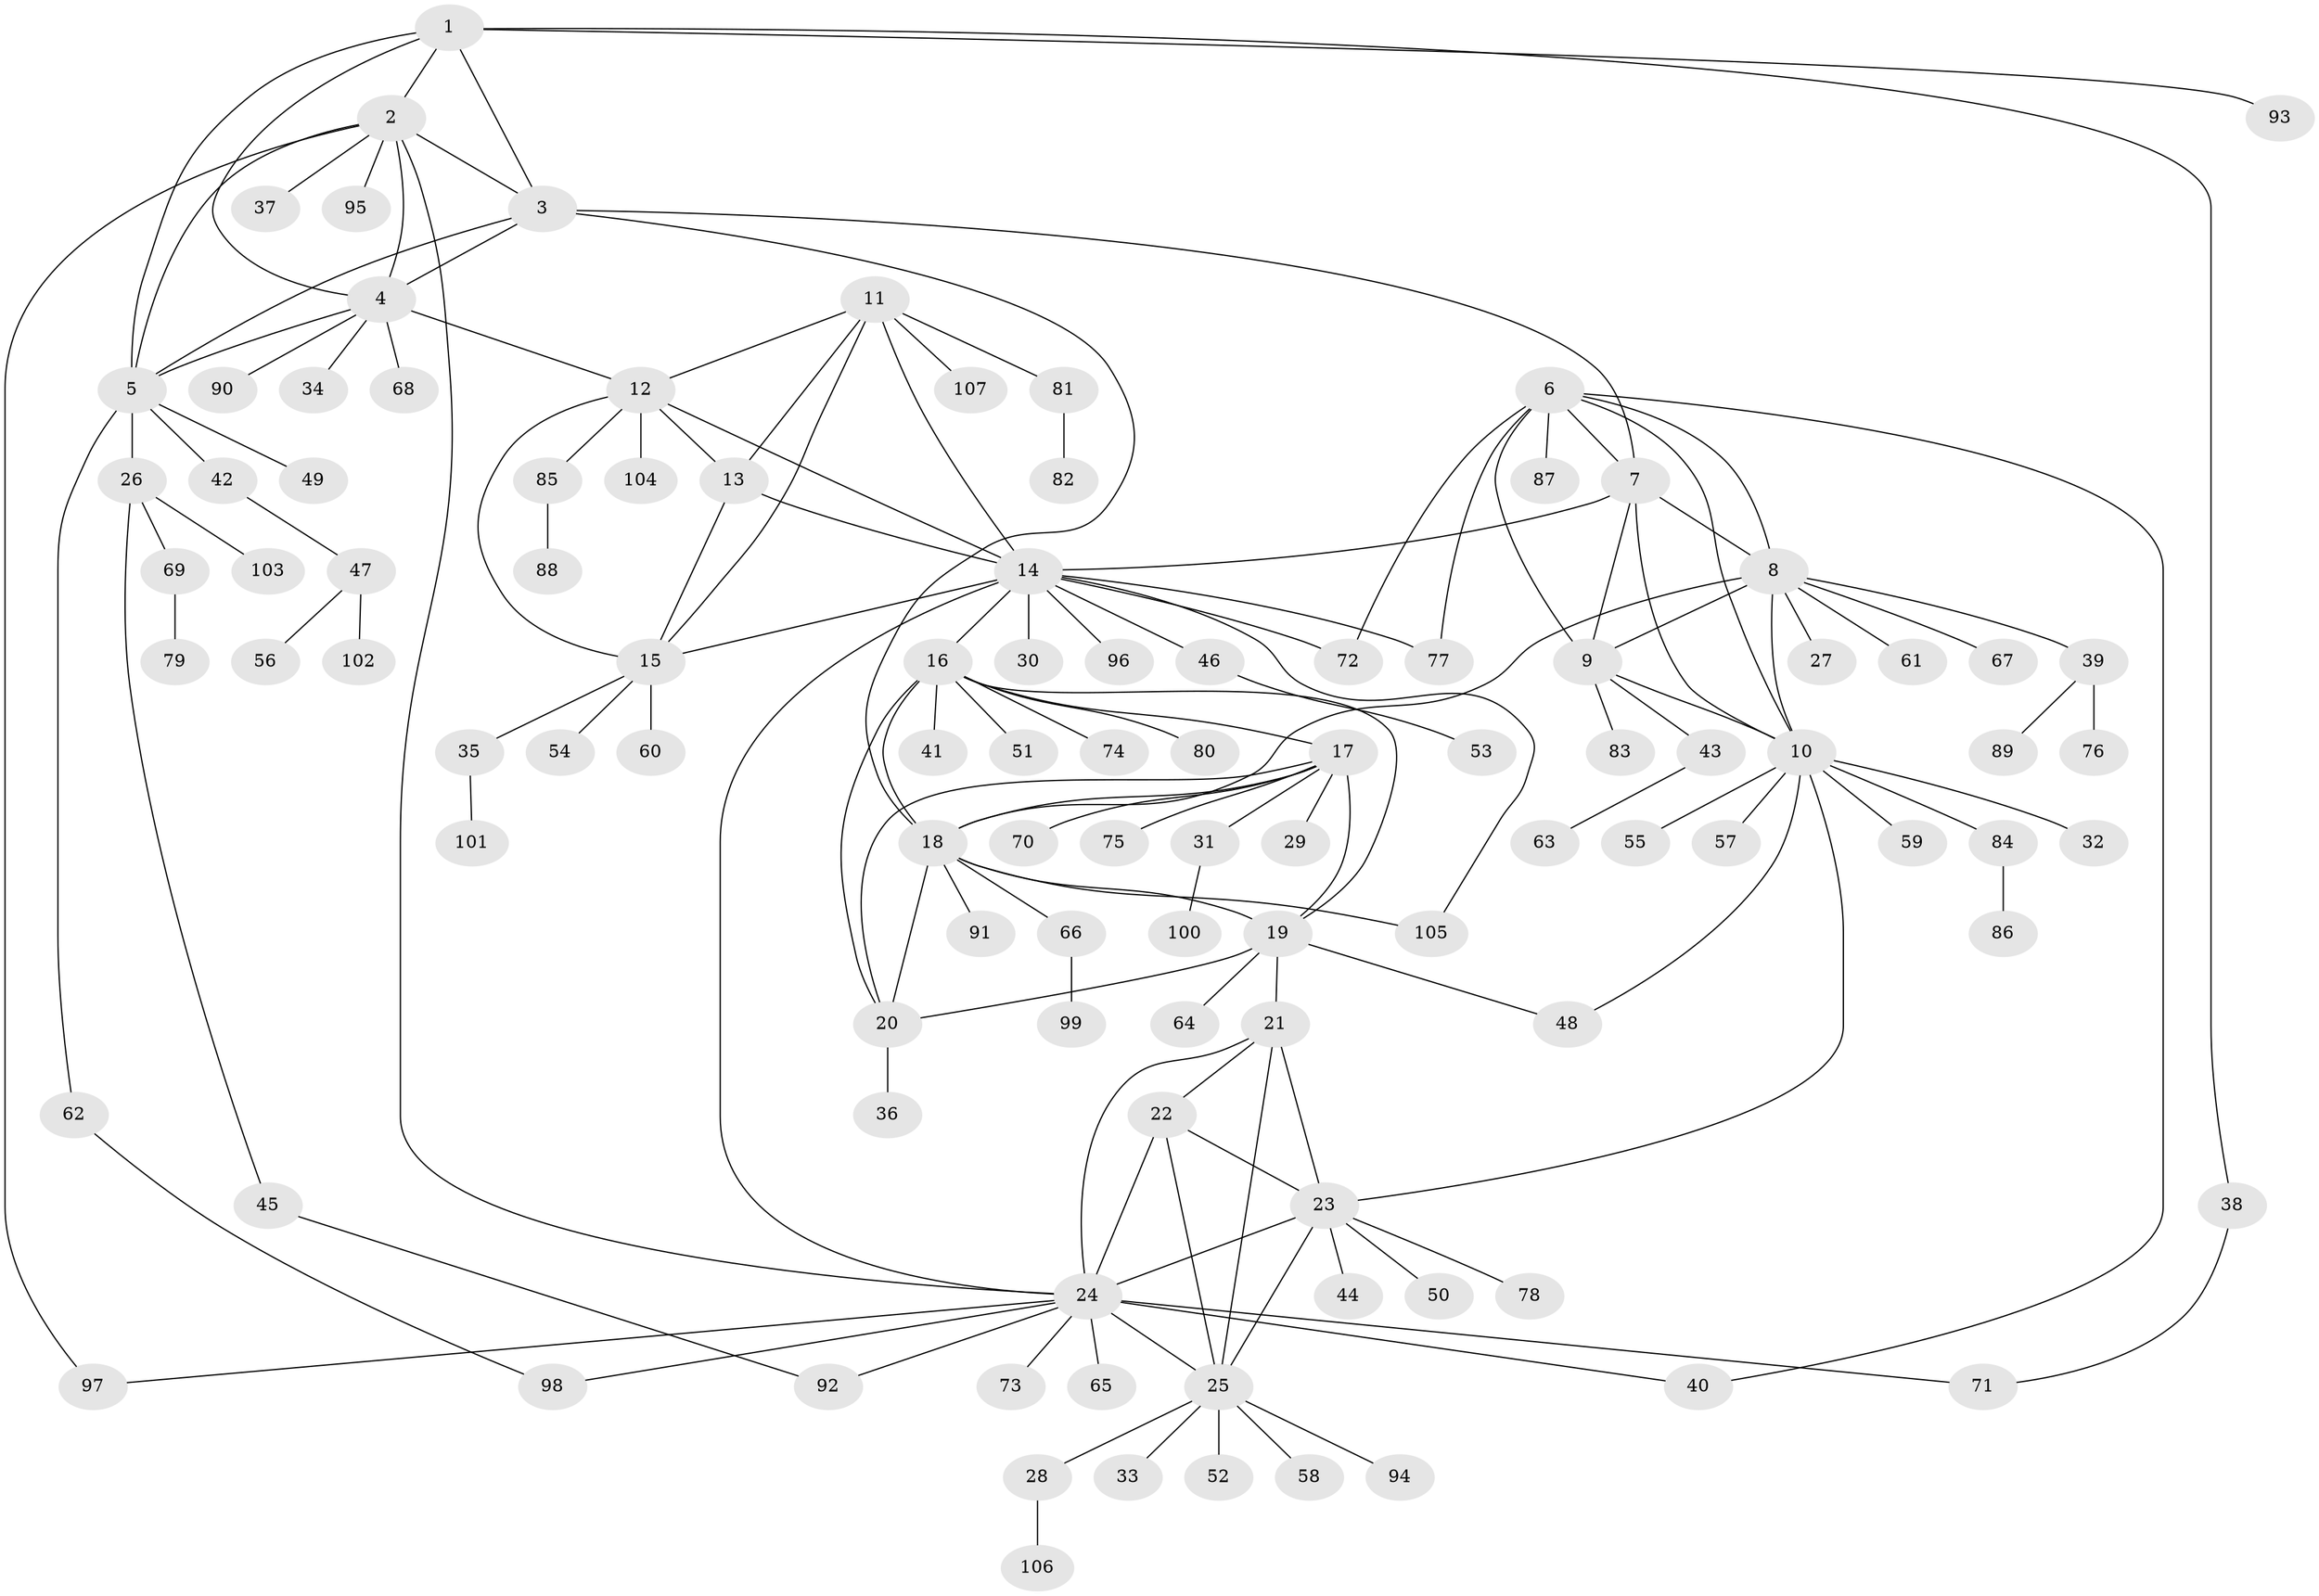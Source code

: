 // Generated by graph-tools (version 1.1) at 2025/37/03/09/25 02:37:25]
// undirected, 107 vertices, 151 edges
graph export_dot {
graph [start="1"]
  node [color=gray90,style=filled];
  1;
  2;
  3;
  4;
  5;
  6;
  7;
  8;
  9;
  10;
  11;
  12;
  13;
  14;
  15;
  16;
  17;
  18;
  19;
  20;
  21;
  22;
  23;
  24;
  25;
  26;
  27;
  28;
  29;
  30;
  31;
  32;
  33;
  34;
  35;
  36;
  37;
  38;
  39;
  40;
  41;
  42;
  43;
  44;
  45;
  46;
  47;
  48;
  49;
  50;
  51;
  52;
  53;
  54;
  55;
  56;
  57;
  58;
  59;
  60;
  61;
  62;
  63;
  64;
  65;
  66;
  67;
  68;
  69;
  70;
  71;
  72;
  73;
  74;
  75;
  76;
  77;
  78;
  79;
  80;
  81;
  82;
  83;
  84;
  85;
  86;
  87;
  88;
  89;
  90;
  91;
  92;
  93;
  94;
  95;
  96;
  97;
  98;
  99;
  100;
  101;
  102;
  103;
  104;
  105;
  106;
  107;
  1 -- 2;
  1 -- 3;
  1 -- 4;
  1 -- 5;
  1 -- 38;
  1 -- 93;
  2 -- 3;
  2 -- 4;
  2 -- 5;
  2 -- 24;
  2 -- 37;
  2 -- 95;
  2 -- 97;
  3 -- 4;
  3 -- 5;
  3 -- 7;
  3 -- 18;
  4 -- 5;
  4 -- 12;
  4 -- 34;
  4 -- 68;
  4 -- 90;
  5 -- 26;
  5 -- 42;
  5 -- 49;
  5 -- 62;
  6 -- 7;
  6 -- 8;
  6 -- 9;
  6 -- 10;
  6 -- 40;
  6 -- 72;
  6 -- 77;
  6 -- 87;
  7 -- 8;
  7 -- 9;
  7 -- 10;
  7 -- 14;
  8 -- 9;
  8 -- 10;
  8 -- 18;
  8 -- 27;
  8 -- 39;
  8 -- 61;
  8 -- 67;
  9 -- 10;
  9 -- 43;
  9 -- 83;
  10 -- 23;
  10 -- 32;
  10 -- 48;
  10 -- 55;
  10 -- 57;
  10 -- 59;
  10 -- 84;
  11 -- 12;
  11 -- 13;
  11 -- 14;
  11 -- 15;
  11 -- 81;
  11 -- 107;
  12 -- 13;
  12 -- 14;
  12 -- 15;
  12 -- 85;
  12 -- 104;
  13 -- 14;
  13 -- 15;
  14 -- 15;
  14 -- 16;
  14 -- 24;
  14 -- 30;
  14 -- 46;
  14 -- 72;
  14 -- 77;
  14 -- 96;
  14 -- 105;
  15 -- 35;
  15 -- 54;
  15 -- 60;
  16 -- 17;
  16 -- 18;
  16 -- 19;
  16 -- 20;
  16 -- 41;
  16 -- 51;
  16 -- 74;
  16 -- 80;
  17 -- 18;
  17 -- 19;
  17 -- 20;
  17 -- 29;
  17 -- 31;
  17 -- 70;
  17 -- 75;
  18 -- 19;
  18 -- 20;
  18 -- 66;
  18 -- 91;
  18 -- 105;
  19 -- 20;
  19 -- 21;
  19 -- 48;
  19 -- 64;
  20 -- 36;
  21 -- 22;
  21 -- 23;
  21 -- 24;
  21 -- 25;
  22 -- 23;
  22 -- 24;
  22 -- 25;
  23 -- 24;
  23 -- 25;
  23 -- 44;
  23 -- 50;
  23 -- 78;
  24 -- 25;
  24 -- 40;
  24 -- 65;
  24 -- 71;
  24 -- 73;
  24 -- 92;
  24 -- 97;
  24 -- 98;
  25 -- 28;
  25 -- 33;
  25 -- 52;
  25 -- 58;
  25 -- 94;
  26 -- 45;
  26 -- 69;
  26 -- 103;
  28 -- 106;
  31 -- 100;
  35 -- 101;
  38 -- 71;
  39 -- 76;
  39 -- 89;
  42 -- 47;
  43 -- 63;
  45 -- 92;
  46 -- 53;
  47 -- 56;
  47 -- 102;
  62 -- 98;
  66 -- 99;
  69 -- 79;
  81 -- 82;
  84 -- 86;
  85 -- 88;
}
